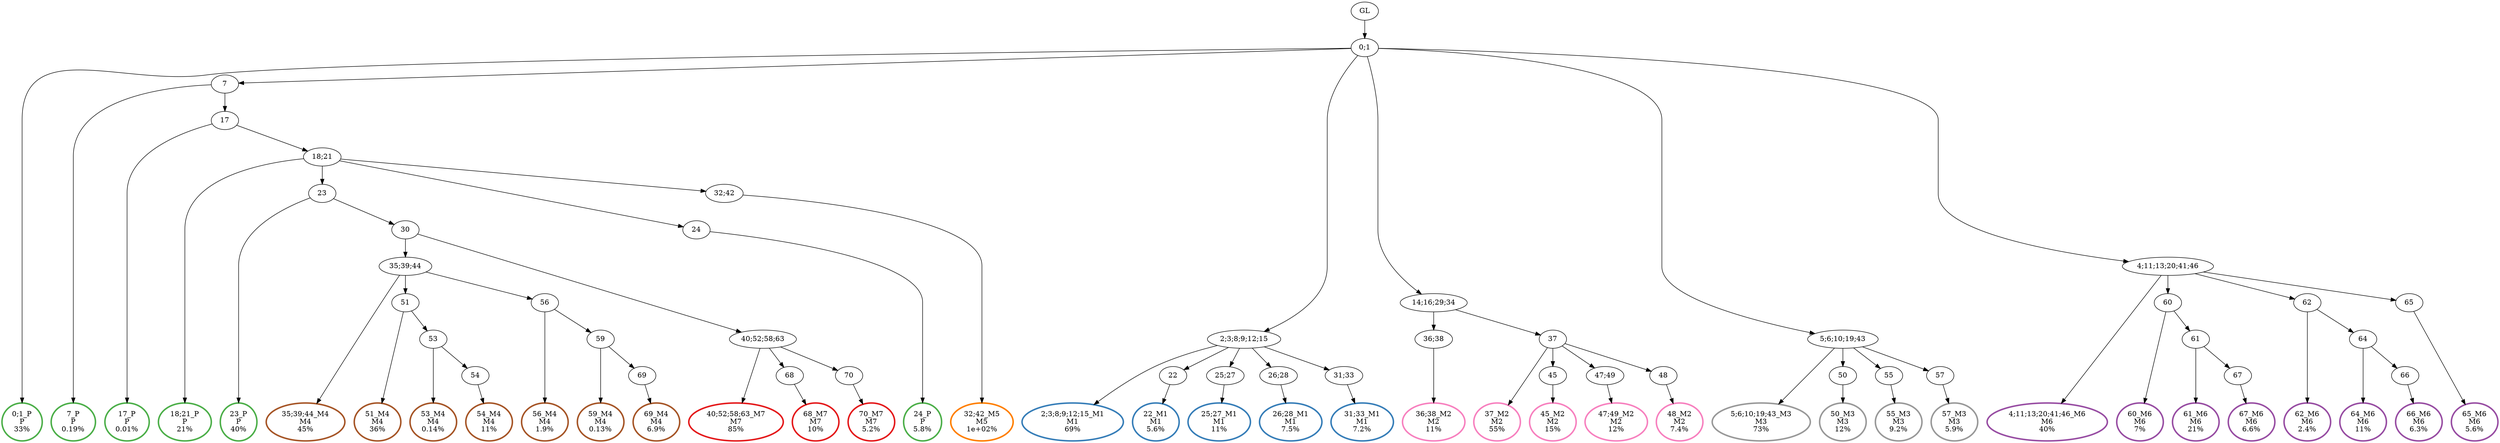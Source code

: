 digraph T {
	{
		rank=same
		78 [penwidth=3,colorscheme=set19,color=3,label="0;1_P\nP\n33%"]
		76 [penwidth=3,colorscheme=set19,color=3,label="7_P\nP\n0.19%"]
		74 [penwidth=3,colorscheme=set19,color=3,label="17_P\nP\n0.01%"]
		72 [penwidth=3,colorscheme=set19,color=3,label="18;21_P\nP\n21%"]
		70 [penwidth=3,colorscheme=set19,color=3,label="23_P\nP\n40%"]
		68 [penwidth=3,colorscheme=set19,color=3,label="24_P\nP\n5.8%"]
		66 [penwidth=3,colorscheme=set19,color=2,label="2;3;8;9;12;15_M1\nM1\n69%"]
		64 [penwidth=3,colorscheme=set19,color=2,label="22_M1\nM1\n5.6%"]
		62 [penwidth=3,colorscheme=set19,color=2,label="25;27_M1\nM1\n11%"]
		60 [penwidth=3,colorscheme=set19,color=2,label="26;28_M1\nM1\n7.5%"]
		58 [penwidth=3,colorscheme=set19,color=2,label="31;33_M1\nM1\n7.2%"]
		55 [penwidth=3,colorscheme=set19,color=8,label="36;38_M2\nM2\n11%"]
		53 [penwidth=3,colorscheme=set19,color=8,label="37_M2\nM2\n55%"]
		51 [penwidth=3,colorscheme=set19,color=8,label="45_M2\nM2\n15%"]
		49 [penwidth=3,colorscheme=set19,color=8,label="47;49_M2\nM2\n12%"]
		47 [penwidth=3,colorscheme=set19,color=8,label="48_M2\nM2\n7.4%"]
		45 [penwidth=3,colorscheme=set19,color=9,label="5;6;10;19;43_M3\nM3\n73%"]
		43 [penwidth=3,colorscheme=set19,color=9,label="50_M3\nM3\n12%"]
		41 [penwidth=3,colorscheme=set19,color=9,label="55_M3\nM3\n9.2%"]
		39 [penwidth=3,colorscheme=set19,color=9,label="57_M3\nM3\n5.9%"]
		36 [penwidth=3,colorscheme=set19,color=7,label="35;39;44_M4\nM4\n45%"]
		34 [penwidth=3,colorscheme=set19,color=7,label="51_M4\nM4\n36%"]
		32 [penwidth=3,colorscheme=set19,color=7,label="53_M4\nM4\n0.14%"]
		30 [penwidth=3,colorscheme=set19,color=7,label="54_M4\nM4\n11%"]
		28 [penwidth=3,colorscheme=set19,color=7,label="56_M4\nM4\n1.9%"]
		26 [penwidth=3,colorscheme=set19,color=7,label="59_M4\nM4\n0.13%"]
		24 [penwidth=3,colorscheme=set19,color=7,label="69_M4\nM4\n6.9%"]
		22 [penwidth=3,colorscheme=set19,color=5,label="32;42_M5\nM5\n1e+02%"]
		20 [penwidth=3,colorscheme=set19,color=4,label="4;11;13;20;41;46_M6\nM6\n40%"]
		18 [penwidth=3,colorscheme=set19,color=4,label="60_M6\nM6\n7%"]
		16 [penwidth=3,colorscheme=set19,color=4,label="61_M6\nM6\n21%"]
		14 [penwidth=3,colorscheme=set19,color=4,label="67_M6\nM6\n6.6%"]
		12 [penwidth=3,colorscheme=set19,color=4,label="62_M6\nM6\n2.4%"]
		10 [penwidth=3,colorscheme=set19,color=4,label="64_M6\nM6\n11%"]
		8 [penwidth=3,colorscheme=set19,color=4,label="66_M6\nM6\n6.3%"]
		6 [penwidth=3,colorscheme=set19,color=4,label="65_M6\nM6\n5.6%"]
		4 [penwidth=3,colorscheme=set19,color=1,label="40;52;58;63_M7\nM7\n85%"]
		2 [penwidth=3,colorscheme=set19,color=1,label="68_M7\nM7\n10%"]
		0 [penwidth=3,colorscheme=set19,color=1,label="70_M7\nM7\n5.2%"]
	}
	80 [label="GL"]
	79 [label="0;1"]
	77 [label="7"]
	75 [label="17"]
	73 [label="18;21"]
	71 [label="23"]
	69 [label="24"]
	67 [label="2;3;8;9;12;15"]
	65 [label="22"]
	63 [label="25;27"]
	61 [label="26;28"]
	59 [label="31;33"]
	57 [label="14;16;29;34"]
	56 [label="36;38"]
	54 [label="37"]
	52 [label="45"]
	50 [label="47;49"]
	48 [label="48"]
	46 [label="5;6;10;19;43"]
	44 [label="50"]
	42 [label="55"]
	40 [label="57"]
	38 [label="30"]
	37 [label="35;39;44"]
	35 [label="51"]
	33 [label="53"]
	31 [label="54"]
	29 [label="56"]
	27 [label="59"]
	25 [label="69"]
	23 [label="32;42"]
	21 [label="4;11;13;20;41;46"]
	19 [label="60"]
	17 [label="61"]
	15 [label="67"]
	13 [label="62"]
	11 [label="64"]
	9 [label="66"]
	7 [label="65"]
	5 [label="40;52;58;63"]
	3 [label="68"]
	1 [label="70"]
	80 -> 79
	79 -> 78
	79 -> 77
	79 -> 67
	79 -> 57
	79 -> 46
	79 -> 21
	77 -> 76
	77 -> 75
	75 -> 74
	75 -> 73
	73 -> 72
	73 -> 71
	73 -> 69
	73 -> 23
	71 -> 70
	71 -> 38
	69 -> 68
	67 -> 66
	67 -> 65
	67 -> 63
	67 -> 61
	67 -> 59
	65 -> 64
	63 -> 62
	61 -> 60
	59 -> 58
	57 -> 56
	57 -> 54
	56 -> 55
	54 -> 53
	54 -> 52
	54 -> 50
	54 -> 48
	52 -> 51
	50 -> 49
	48 -> 47
	46 -> 45
	46 -> 44
	46 -> 42
	46 -> 40
	44 -> 43
	42 -> 41
	40 -> 39
	38 -> 37
	38 -> 5
	37 -> 36
	37 -> 35
	37 -> 29
	35 -> 34
	35 -> 33
	33 -> 32
	33 -> 31
	31 -> 30
	29 -> 28
	29 -> 27
	27 -> 26
	27 -> 25
	25 -> 24
	23 -> 22
	21 -> 20
	21 -> 19
	21 -> 13
	21 -> 7
	19 -> 18
	19 -> 17
	17 -> 16
	17 -> 15
	15 -> 14
	13 -> 12
	13 -> 11
	11 -> 10
	11 -> 9
	9 -> 8
	7 -> 6
	5 -> 4
	5 -> 3
	5 -> 1
	3 -> 2
	1 -> 0
}
